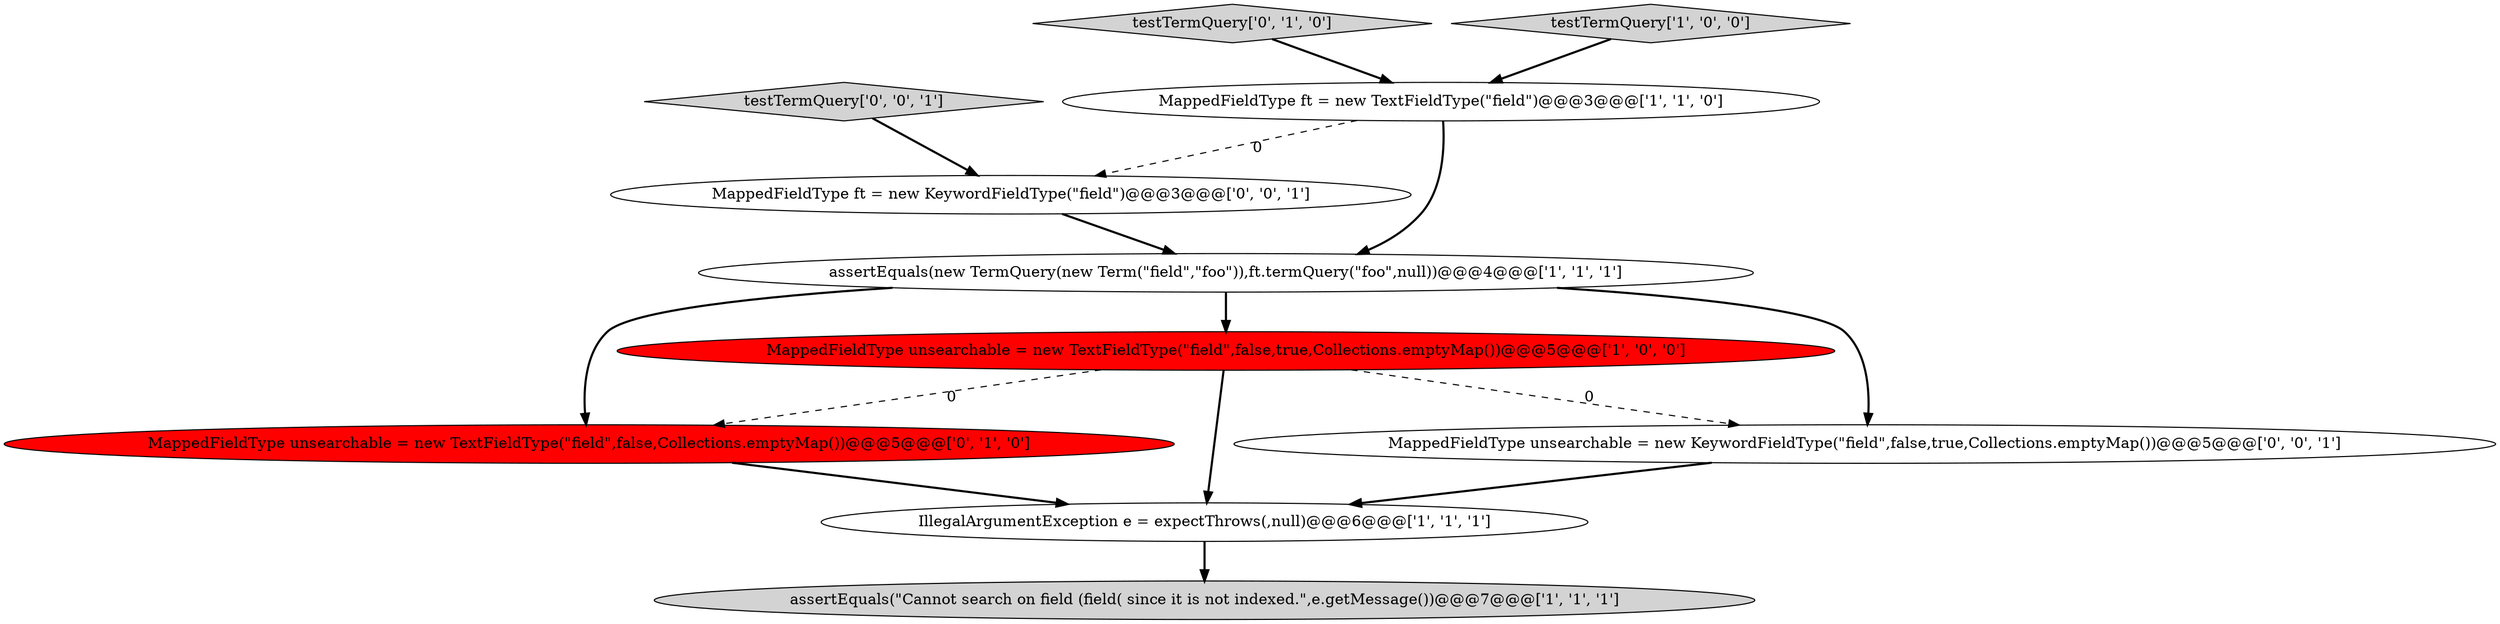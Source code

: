 digraph {
0 [style = filled, label = "assertEquals(new TermQuery(new Term(\"field\",\"foo\")),ft.termQuery(\"foo\",null))@@@4@@@['1', '1', '1']", fillcolor = white, shape = ellipse image = "AAA0AAABBB1BBB"];
7 [style = filled, label = "testTermQuery['0', '1', '0']", fillcolor = lightgray, shape = diamond image = "AAA0AAABBB2BBB"];
10 [style = filled, label = "testTermQuery['0', '0', '1']", fillcolor = lightgray, shape = diamond image = "AAA0AAABBB3BBB"];
1 [style = filled, label = "MappedFieldType unsearchable = new TextFieldType(\"field\",false,true,Collections.emptyMap())@@@5@@@['1', '0', '0']", fillcolor = red, shape = ellipse image = "AAA1AAABBB1BBB"];
8 [style = filled, label = "MappedFieldType ft = new KeywordFieldType(\"field\")@@@3@@@['0', '0', '1']", fillcolor = white, shape = ellipse image = "AAA0AAABBB3BBB"];
5 [style = filled, label = "assertEquals(\"Cannot search on field (field( since it is not indexed.\",e.getMessage())@@@7@@@['1', '1', '1']", fillcolor = lightgray, shape = ellipse image = "AAA0AAABBB1BBB"];
9 [style = filled, label = "MappedFieldType unsearchable = new KeywordFieldType(\"field\",false,true,Collections.emptyMap())@@@5@@@['0', '0', '1']", fillcolor = white, shape = ellipse image = "AAA0AAABBB3BBB"];
6 [style = filled, label = "MappedFieldType unsearchable = new TextFieldType(\"field\",false,Collections.emptyMap())@@@5@@@['0', '1', '0']", fillcolor = red, shape = ellipse image = "AAA1AAABBB2BBB"];
3 [style = filled, label = "MappedFieldType ft = new TextFieldType(\"field\")@@@3@@@['1', '1', '0']", fillcolor = white, shape = ellipse image = "AAA0AAABBB1BBB"];
2 [style = filled, label = "testTermQuery['1', '0', '0']", fillcolor = lightgray, shape = diamond image = "AAA0AAABBB1BBB"];
4 [style = filled, label = "IllegalArgumentException e = expectThrows(,null)@@@6@@@['1', '1', '1']", fillcolor = white, shape = ellipse image = "AAA0AAABBB1BBB"];
8->0 [style = bold, label=""];
3->8 [style = dashed, label="0"];
6->4 [style = bold, label=""];
1->9 [style = dashed, label="0"];
1->4 [style = bold, label=""];
0->9 [style = bold, label=""];
10->8 [style = bold, label=""];
9->4 [style = bold, label=""];
0->6 [style = bold, label=""];
4->5 [style = bold, label=""];
0->1 [style = bold, label=""];
1->6 [style = dashed, label="0"];
7->3 [style = bold, label=""];
3->0 [style = bold, label=""];
2->3 [style = bold, label=""];
}
